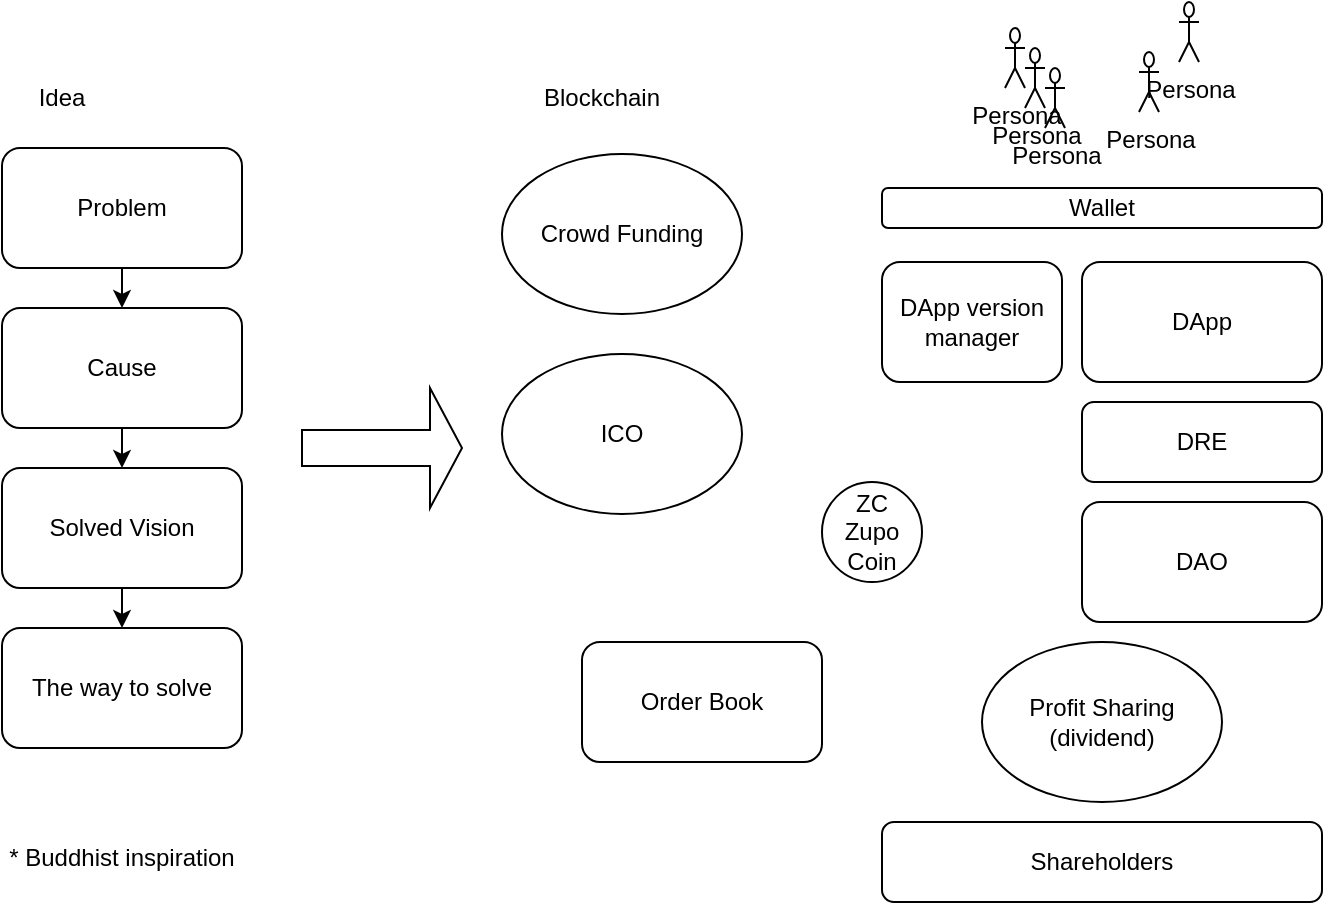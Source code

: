 <mxfile version="20.6.0" type="github">
  <diagram id="8-NOSkkDvziwnvErX-YV" name="Page-1">
    <mxGraphModel dx="754" dy="479" grid="1" gridSize="10" guides="1" tooltips="1" connect="1" arrows="1" fold="1" page="1" pageScale="1" pageWidth="850" pageHeight="1100" math="0" shadow="0">
      <root>
        <mxCell id="0" />
        <mxCell id="1" parent="0" />
        <mxCell id="MmKbl3szhKVR4k7vKKBA-10" style="edgeStyle=orthogonalEdgeStyle;rounded=0;orthogonalLoop=1;jettySize=auto;html=1;exitX=0.5;exitY=1;exitDx=0;exitDy=0;entryX=0.5;entryY=0;entryDx=0;entryDy=0;" edge="1" parent="1" source="MmKbl3szhKVR4k7vKKBA-2" target="MmKbl3szhKVR4k7vKKBA-4">
          <mxGeometry relative="1" as="geometry" />
        </mxCell>
        <mxCell id="MmKbl3szhKVR4k7vKKBA-2" value="Cause" style="rounded=1;whiteSpace=wrap;html=1;" vertex="1" parent="1">
          <mxGeometry x="80" y="193" width="120" height="60" as="geometry" />
        </mxCell>
        <mxCell id="MmKbl3szhKVR4k7vKKBA-9" style="edgeStyle=orthogonalEdgeStyle;rounded=0;orthogonalLoop=1;jettySize=auto;html=1;exitX=0.5;exitY=1;exitDx=0;exitDy=0;entryX=0.5;entryY=0;entryDx=0;entryDy=0;" edge="1" parent="1" source="MmKbl3szhKVR4k7vKKBA-3" target="MmKbl3szhKVR4k7vKKBA-2">
          <mxGeometry relative="1" as="geometry" />
        </mxCell>
        <mxCell id="MmKbl3szhKVR4k7vKKBA-3" value="Problem" style="rounded=1;whiteSpace=wrap;html=1;" vertex="1" parent="1">
          <mxGeometry x="80" y="113" width="120" height="60" as="geometry" />
        </mxCell>
        <mxCell id="MmKbl3szhKVR4k7vKKBA-11" style="edgeStyle=orthogonalEdgeStyle;rounded=0;orthogonalLoop=1;jettySize=auto;html=1;exitX=0.5;exitY=1;exitDx=0;exitDy=0;entryX=0.5;entryY=0;entryDx=0;entryDy=0;" edge="1" parent="1" source="MmKbl3szhKVR4k7vKKBA-4" target="MmKbl3szhKVR4k7vKKBA-5">
          <mxGeometry relative="1" as="geometry" />
        </mxCell>
        <mxCell id="MmKbl3szhKVR4k7vKKBA-4" value="Solved Vision" style="rounded=1;whiteSpace=wrap;html=1;" vertex="1" parent="1">
          <mxGeometry x="80" y="273" width="120" height="60" as="geometry" />
        </mxCell>
        <mxCell id="MmKbl3szhKVR4k7vKKBA-5" value="The way to solve" style="rounded=1;whiteSpace=wrap;html=1;" vertex="1" parent="1">
          <mxGeometry x="80" y="353" width="120" height="60" as="geometry" />
        </mxCell>
        <mxCell id="MmKbl3szhKVR4k7vKKBA-6" value="Crowd Funding" style="ellipse;whiteSpace=wrap;html=1;" vertex="1" parent="1">
          <mxGeometry x="330" y="116" width="120" height="80" as="geometry" />
        </mxCell>
        <mxCell id="MmKbl3szhKVR4k7vKKBA-7" value="" style="shape=singleArrow;whiteSpace=wrap;html=1;" vertex="1" parent="1">
          <mxGeometry x="230" y="233" width="80" height="60" as="geometry" />
        </mxCell>
        <mxCell id="MmKbl3szhKVR4k7vKKBA-8" value="* Buddhist inspiration" style="text;html=1;strokeColor=none;fillColor=none;align=center;verticalAlign=middle;whiteSpace=wrap;rounded=0;" vertex="1" parent="1">
          <mxGeometry x="80" y="453" width="120" height="30" as="geometry" />
        </mxCell>
        <mxCell id="MmKbl3szhKVR4k7vKKBA-12" value="Blockchain" style="text;html=1;strokeColor=none;fillColor=none;align=center;verticalAlign=middle;whiteSpace=wrap;rounded=0;" vertex="1" parent="1">
          <mxGeometry x="350" y="73" width="60" height="30" as="geometry" />
        </mxCell>
        <mxCell id="MmKbl3szhKVR4k7vKKBA-13" value="Shareholders" style="rounded=1;whiteSpace=wrap;html=1;" vertex="1" parent="1">
          <mxGeometry x="520" y="450" width="220" height="40" as="geometry" />
        </mxCell>
        <mxCell id="MmKbl3szhKVR4k7vKKBA-14" value="Persona" style="shape=umlActor;verticalLabelPosition=bottom;verticalAlign=top;html=1;outlineConnect=0;" vertex="1" parent="1">
          <mxGeometry x="581.5" y="53" width="10" height="30" as="geometry" />
        </mxCell>
        <mxCell id="MmKbl3szhKVR4k7vKKBA-18" value="Wallet" style="rounded=1;whiteSpace=wrap;html=1;" vertex="1" parent="1">
          <mxGeometry x="520" y="133" width="220" height="20" as="geometry" />
        </mxCell>
        <mxCell id="MmKbl3szhKVR4k7vKKBA-22" value="DRE" style="rounded=1;whiteSpace=wrap;html=1;" vertex="1" parent="1">
          <mxGeometry x="620" y="240" width="120" height="40" as="geometry" />
        </mxCell>
        <mxCell id="MmKbl3szhKVR4k7vKKBA-23" value="Order Book" style="rounded=1;whiteSpace=wrap;html=1;" vertex="1" parent="1">
          <mxGeometry x="370" y="360" width="120" height="60" as="geometry" />
        </mxCell>
        <mxCell id="MmKbl3szhKVR4k7vKKBA-24" value="Profit Sharing&lt;br&gt;(dividend)" style="ellipse;whiteSpace=wrap;html=1;" vertex="1" parent="1">
          <mxGeometry x="570" y="360" width="120" height="80" as="geometry" />
        </mxCell>
        <mxCell id="MmKbl3szhKVR4k7vKKBA-25" value="DAO" style="rounded=1;whiteSpace=wrap;html=1;" vertex="1" parent="1">
          <mxGeometry x="620" y="290" width="120" height="60" as="geometry" />
        </mxCell>
        <mxCell id="MmKbl3szhKVR4k7vKKBA-27" value="Persona" style="shape=umlActor;verticalLabelPosition=bottom;verticalAlign=top;html=1;outlineConnect=0;" vertex="1" parent="1">
          <mxGeometry x="668.5" y="40" width="10" height="30" as="geometry" />
        </mxCell>
        <mxCell id="MmKbl3szhKVR4k7vKKBA-28" value="Persona" style="shape=umlActor;verticalLabelPosition=bottom;verticalAlign=top;html=1;outlineConnect=0;" vertex="1" parent="1">
          <mxGeometry x="591.5" y="63" width="10" height="30" as="geometry" />
        </mxCell>
        <mxCell id="MmKbl3szhKVR4k7vKKBA-29" value="Persona" style="shape=umlActor;verticalLabelPosition=bottom;verticalAlign=top;html=1;outlineConnect=0;" vertex="1" parent="1">
          <mxGeometry x="601.5" y="73" width="10" height="30" as="geometry" />
        </mxCell>
        <mxCell id="MmKbl3szhKVR4k7vKKBA-30" value="Persona" style="shape=umlActor;verticalLabelPosition=bottom;verticalAlign=top;html=1;outlineConnect=0;" vertex="1" parent="1">
          <mxGeometry x="648.5" y="65" width="10" height="30" as="geometry" />
        </mxCell>
        <mxCell id="MmKbl3szhKVR4k7vKKBA-34" value="ICO" style="ellipse;whiteSpace=wrap;html=1;" vertex="1" parent="1">
          <mxGeometry x="330" y="216" width="120" height="80" as="geometry" />
        </mxCell>
        <mxCell id="MmKbl3szhKVR4k7vKKBA-35" value="DApp version manager" style="rounded=1;whiteSpace=wrap;html=1;" vertex="1" parent="1">
          <mxGeometry x="520" y="170" width="90" height="60" as="geometry" />
        </mxCell>
        <mxCell id="MmKbl3szhKVR4k7vKKBA-19" value="DApp" style="rounded=1;whiteSpace=wrap;html=1;" vertex="1" parent="1">
          <mxGeometry x="620" y="170" width="120" height="60" as="geometry" />
        </mxCell>
        <mxCell id="MmKbl3szhKVR4k7vKKBA-36" value="ZC&lt;br&gt;Zupo Coin" style="ellipse;whiteSpace=wrap;html=1;aspect=fixed;" vertex="1" parent="1">
          <mxGeometry x="490" y="280" width="50" height="50" as="geometry" />
        </mxCell>
        <mxCell id="MmKbl3szhKVR4k7vKKBA-37" value="Idea" style="text;html=1;strokeColor=none;fillColor=none;align=center;verticalAlign=middle;whiteSpace=wrap;rounded=0;" vertex="1" parent="1">
          <mxGeometry x="80" y="73" width="60" height="30" as="geometry" />
        </mxCell>
      </root>
    </mxGraphModel>
  </diagram>
</mxfile>

